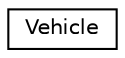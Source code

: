 digraph "Graphical Class Hierarchy"
{
  edge [fontname="Helvetica",fontsize="10",labelfontname="Helvetica",labelfontsize="10"];
  node [fontname="Helvetica",fontsize="10",shape=record];
  rankdir="LR";
  Node0 [label="Vehicle",height=0.2,width=0.4,color="black", fillcolor="white", style="filled",URL="$dd/df6/class_vehicle.html",tooltip="C++ TraCI client API implementation. "];
}
